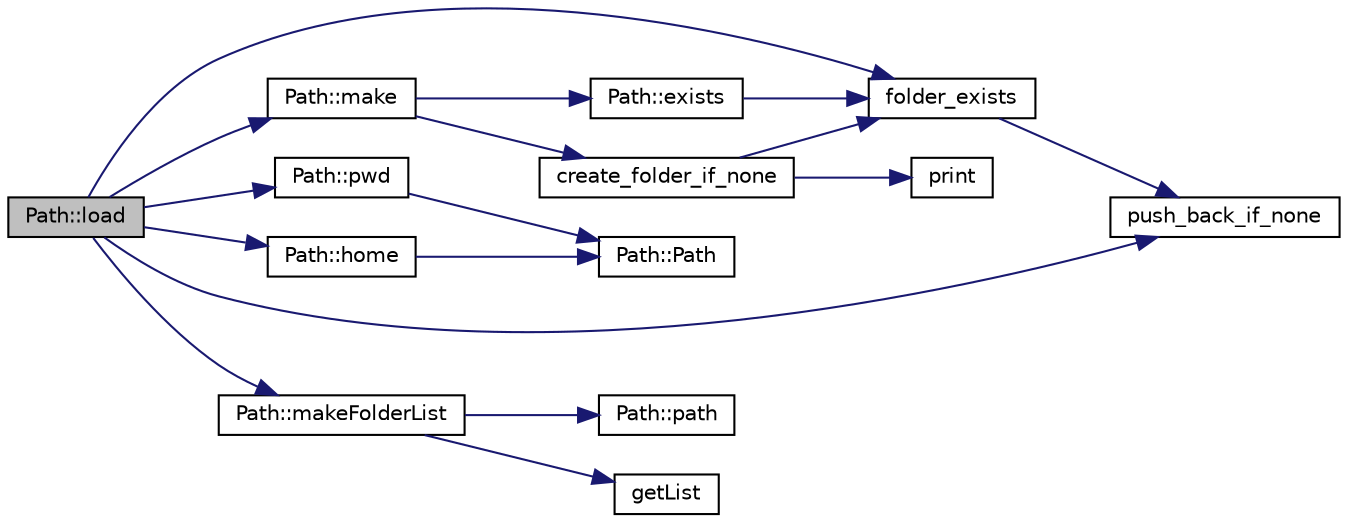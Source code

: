 digraph "Path::load"
{
 // LATEX_PDF_SIZE
  edge [fontname="Helvetica",fontsize="10",labelfontname="Helvetica",labelfontsize="10"];
  node [fontname="Helvetica",fontsize="10",shape=record];
  rankdir="LR";
  Node1 [label="Path::load",height=0.2,width=0.4,color="black", fillcolor="grey75", style="filled", fontcolor="black",tooltip=" "];
  Node1 -> Node2 [color="midnightblue",fontsize="10",style="solid",fontname="Helvetica"];
  Node2 [label="folder_exists",height=0.2,width=0.4,color="black", fillcolor="white", style="filled",URL="$files__functions_8hpp.html#a6d7a6f0ccbecfe41730c211f472cfcb3",tooltip=" "];
  Node2 -> Node3 [color="midnightblue",fontsize="10",style="solid",fontname="Helvetica"];
  Node3 [label="push_back_if_none",height=0.2,width=0.4,color="black", fillcolor="white", style="filled",URL="$files__functions_8hpp.html#a4a072faccd444b8907dffd96e6211461",tooltip=" "];
  Node1 -> Node4 [color="midnightblue",fontsize="10",style="solid",fontname="Helvetica"];
  Node4 [label="Path::home",height=0.2,width=0.4,color="black", fillcolor="white", style="filled",URL="$class_path.html#a08c199926ff5432cd3f35c2df4b07433",tooltip=" "];
  Node4 -> Node5 [color="midnightblue",fontsize="10",style="solid",fontname="Helvetica"];
  Node5 [label="Path::Path",height=0.2,width=0.4,color="black", fillcolor="white", style="filled",URL="$class_path.html#af26cfab021ddf49af73da3b2beca85ac",tooltip=" "];
  Node1 -> Node6 [color="midnightblue",fontsize="10",style="solid",fontname="Helvetica"];
  Node6 [label="Path::make",height=0.2,width=0.4,color="black", fillcolor="white", style="filled",URL="$class_path.html#a1f94b3b7d475723ead35e54c87078ed7",tooltip=" "];
  Node6 -> Node7 [color="midnightblue",fontsize="10",style="solid",fontname="Helvetica"];
  Node7 [label="create_folder_if_none",height=0.2,width=0.4,color="black", fillcolor="white", style="filled",URL="$files__functions_8hpp.html#af52310dd2d55713265daa0e58dd7bf21",tooltip=" "];
  Node7 -> Node2 [color="midnightblue",fontsize="10",style="solid",fontname="Helvetica"];
  Node7 -> Node8 [color="midnightblue",fontsize="10",style="solid",fontname="Helvetica"];
  Node8 [label="print",height=0.2,width=0.4,color="black", fillcolor="white", style="filled",URL="$utils_8hpp.html#a66ca7a7876bba06ed99b2fa6945cd2b0",tooltip=" "];
  Node6 -> Node9 [color="midnightblue",fontsize="10",style="solid",fontname="Helvetica"];
  Node9 [label="Path::exists",height=0.2,width=0.4,color="black", fillcolor="white", style="filled",URL="$class_path.html#aecd02f464b364bc26631bcb65e44843b",tooltip=" "];
  Node9 -> Node2 [color="midnightblue",fontsize="10",style="solid",fontname="Helvetica"];
  Node1 -> Node10 [color="midnightblue",fontsize="10",style="solid",fontname="Helvetica"];
  Node10 [label="Path::makeFolderList",height=0.2,width=0.4,color="black", fillcolor="white", style="filled",URL="$class_path.html#a2ff2e026b692cef6a732fe7e79a3734c",tooltip=" "];
  Node10 -> Node11 [color="midnightblue",fontsize="10",style="solid",fontname="Helvetica"];
  Node11 [label="getList",height=0.2,width=0.4,color="black", fillcolor="white", style="filled",URL="$string__functions_8hpp.html#a268dcfc5d9e3c7011d2fda3e746affc5",tooltip=" "];
  Node10 -> Node12 [color="midnightblue",fontsize="10",style="solid",fontname="Helvetica"];
  Node12 [label="Path::path",height=0.2,width=0.4,color="black", fillcolor="white", style="filled",URL="$class_path.html#a7797092ad2d61166d4adcecff31e34bb",tooltip=" "];
  Node1 -> Node3 [color="midnightblue",fontsize="10",style="solid",fontname="Helvetica"];
  Node1 -> Node13 [color="midnightblue",fontsize="10",style="solid",fontname="Helvetica"];
  Node13 [label="Path::pwd",height=0.2,width=0.4,color="black", fillcolor="white", style="filled",URL="$class_path.html#a0374de2afee27834da4adccf704d4190",tooltip=" "];
  Node13 -> Node5 [color="midnightblue",fontsize="10",style="solid",fontname="Helvetica"];
}
